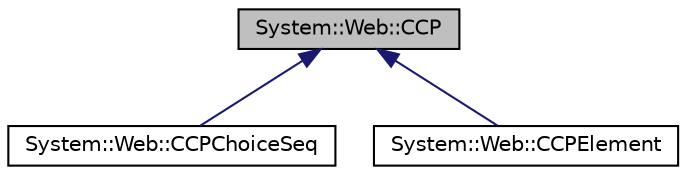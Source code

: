 digraph G
{
  edge [fontname="Helvetica",fontsize="10",labelfontname="Helvetica",labelfontsize="10"];
  node [fontname="Helvetica",fontsize="10",shape=record];
  Node1 [label="System::Web::CCP",height=0.2,width=0.4,color="black", fillcolor="grey75", style="filled" fontcolor="black"];
  Node1 -> Node2 [dir="back",color="midnightblue",fontsize="10",style="solid",fontname="Helvetica"];
  Node2 [label="System::Web::CCPChoiceSeq",height=0.2,width=0.4,color="black", fillcolor="white", style="filled",URL="$class_system_1_1_web_1_1_c_c_p_choice_seq.html"];
  Node1 -> Node3 [dir="back",color="midnightblue",fontsize="10",style="solid",fontname="Helvetica"];
  Node3 [label="System::Web::CCPElement",height=0.2,width=0.4,color="black", fillcolor="white", style="filled",URL="$class_system_1_1_web_1_1_c_c_p_element.html"];
}
